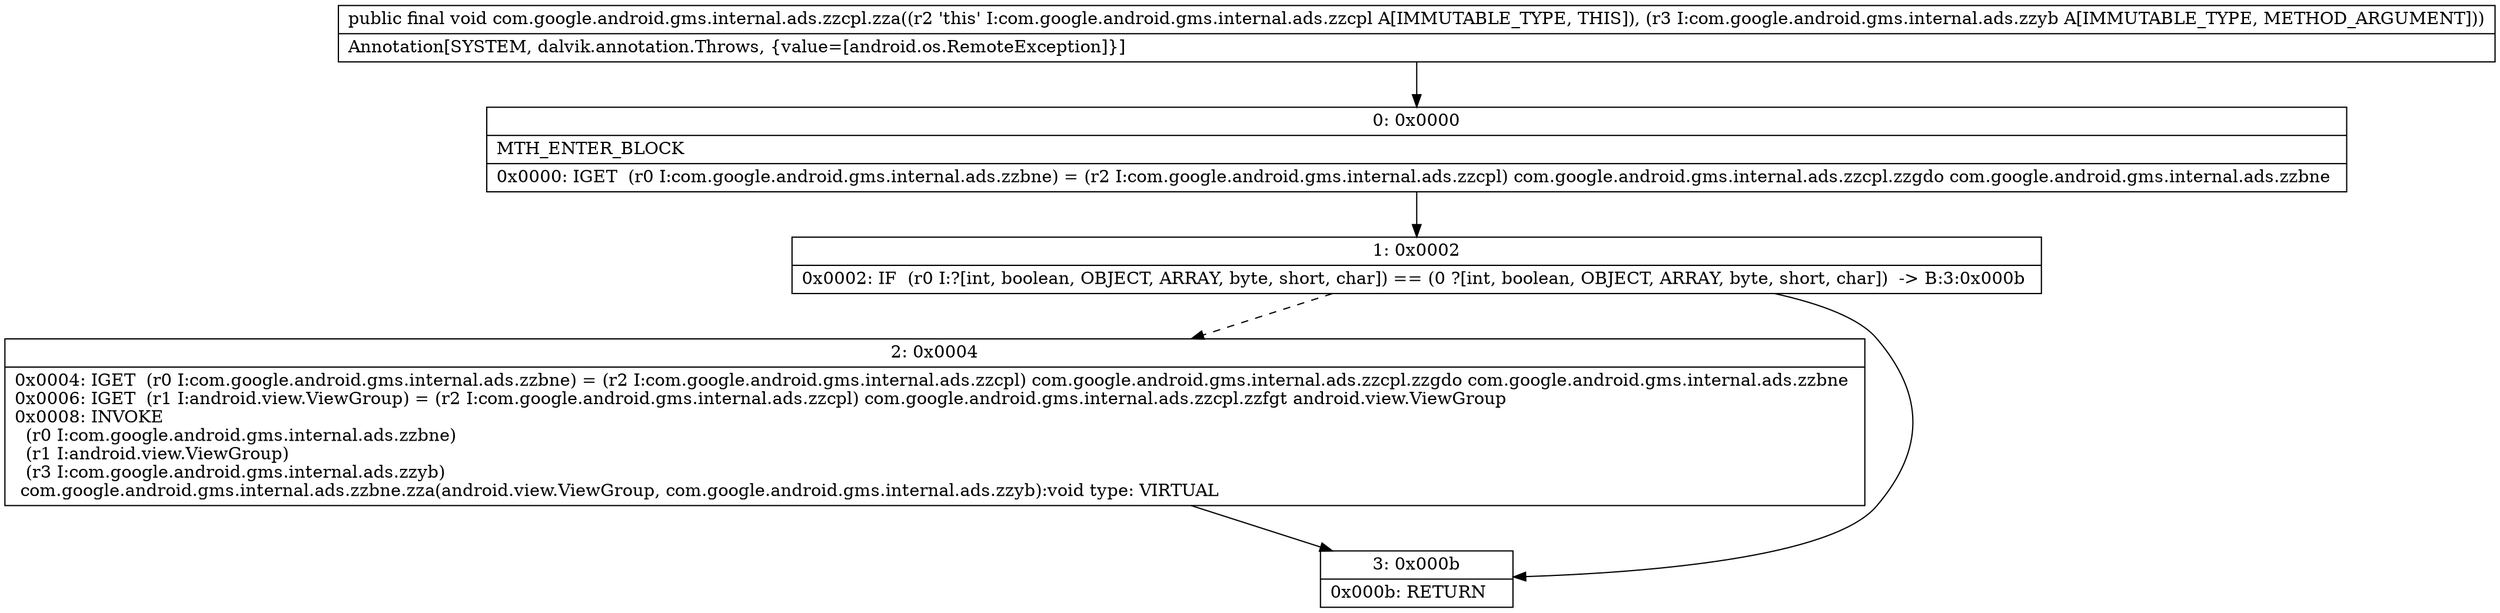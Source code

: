 digraph "CFG forcom.google.android.gms.internal.ads.zzcpl.zza(Lcom\/google\/android\/gms\/internal\/ads\/zzyb;)V" {
Node_0 [shape=record,label="{0\:\ 0x0000|MTH_ENTER_BLOCK\l|0x0000: IGET  (r0 I:com.google.android.gms.internal.ads.zzbne) = (r2 I:com.google.android.gms.internal.ads.zzcpl) com.google.android.gms.internal.ads.zzcpl.zzgdo com.google.android.gms.internal.ads.zzbne \l}"];
Node_1 [shape=record,label="{1\:\ 0x0002|0x0002: IF  (r0 I:?[int, boolean, OBJECT, ARRAY, byte, short, char]) == (0 ?[int, boolean, OBJECT, ARRAY, byte, short, char])  \-\> B:3:0x000b \l}"];
Node_2 [shape=record,label="{2\:\ 0x0004|0x0004: IGET  (r0 I:com.google.android.gms.internal.ads.zzbne) = (r2 I:com.google.android.gms.internal.ads.zzcpl) com.google.android.gms.internal.ads.zzcpl.zzgdo com.google.android.gms.internal.ads.zzbne \l0x0006: IGET  (r1 I:android.view.ViewGroup) = (r2 I:com.google.android.gms.internal.ads.zzcpl) com.google.android.gms.internal.ads.zzcpl.zzfgt android.view.ViewGroup \l0x0008: INVOKE  \l  (r0 I:com.google.android.gms.internal.ads.zzbne)\l  (r1 I:android.view.ViewGroup)\l  (r3 I:com.google.android.gms.internal.ads.zzyb)\l com.google.android.gms.internal.ads.zzbne.zza(android.view.ViewGroup, com.google.android.gms.internal.ads.zzyb):void type: VIRTUAL \l}"];
Node_3 [shape=record,label="{3\:\ 0x000b|0x000b: RETURN   \l}"];
MethodNode[shape=record,label="{public final void com.google.android.gms.internal.ads.zzcpl.zza((r2 'this' I:com.google.android.gms.internal.ads.zzcpl A[IMMUTABLE_TYPE, THIS]), (r3 I:com.google.android.gms.internal.ads.zzyb A[IMMUTABLE_TYPE, METHOD_ARGUMENT]))  | Annotation[SYSTEM, dalvik.annotation.Throws, \{value=[android.os.RemoteException]\}]\l}"];
MethodNode -> Node_0;
Node_0 -> Node_1;
Node_1 -> Node_2[style=dashed];
Node_1 -> Node_3;
Node_2 -> Node_3;
}

